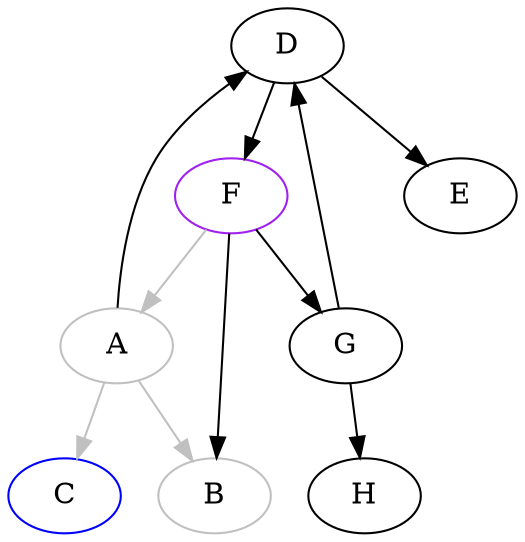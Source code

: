 digraph {
	D [label="D"];
	F [label="F", color="purple"];
	H [label="H"];
	A [label="A", color="gray"];
	E [label="E"];
	G [label="G"];
	C [label="C", color="blue"];
	B [label="B", color="gray"];
	
	A -> C [color="gray"];
	A -> B [color="gray"];
	D -> E;
	D -> F;
	F -> A [color="gray"];
	F -> G;
	F -> B;
	A -> D;
	G -> H;
	G -> D;
}